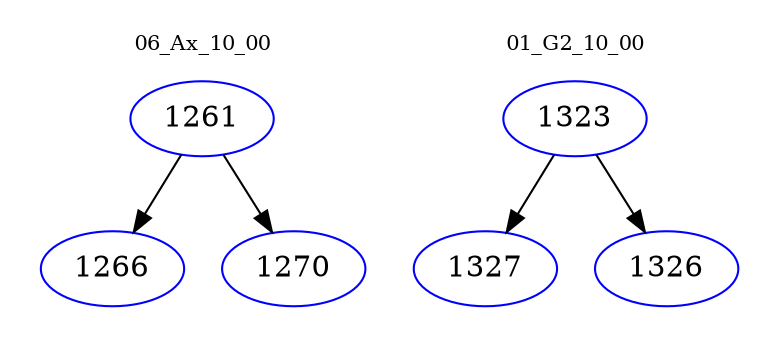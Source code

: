 digraph{
subgraph cluster_0 {
color = white
label = "06_Ax_10_00";
fontsize=10;
T0_1261 [label="1261", color="blue"]
T0_1261 -> T0_1266 [color="black"]
T0_1266 [label="1266", color="blue"]
T0_1261 -> T0_1270 [color="black"]
T0_1270 [label="1270", color="blue"]
}
subgraph cluster_1 {
color = white
label = "01_G2_10_00";
fontsize=10;
T1_1323 [label="1323", color="blue"]
T1_1323 -> T1_1327 [color="black"]
T1_1327 [label="1327", color="blue"]
T1_1323 -> T1_1326 [color="black"]
T1_1326 [label="1326", color="blue"]
}
}
